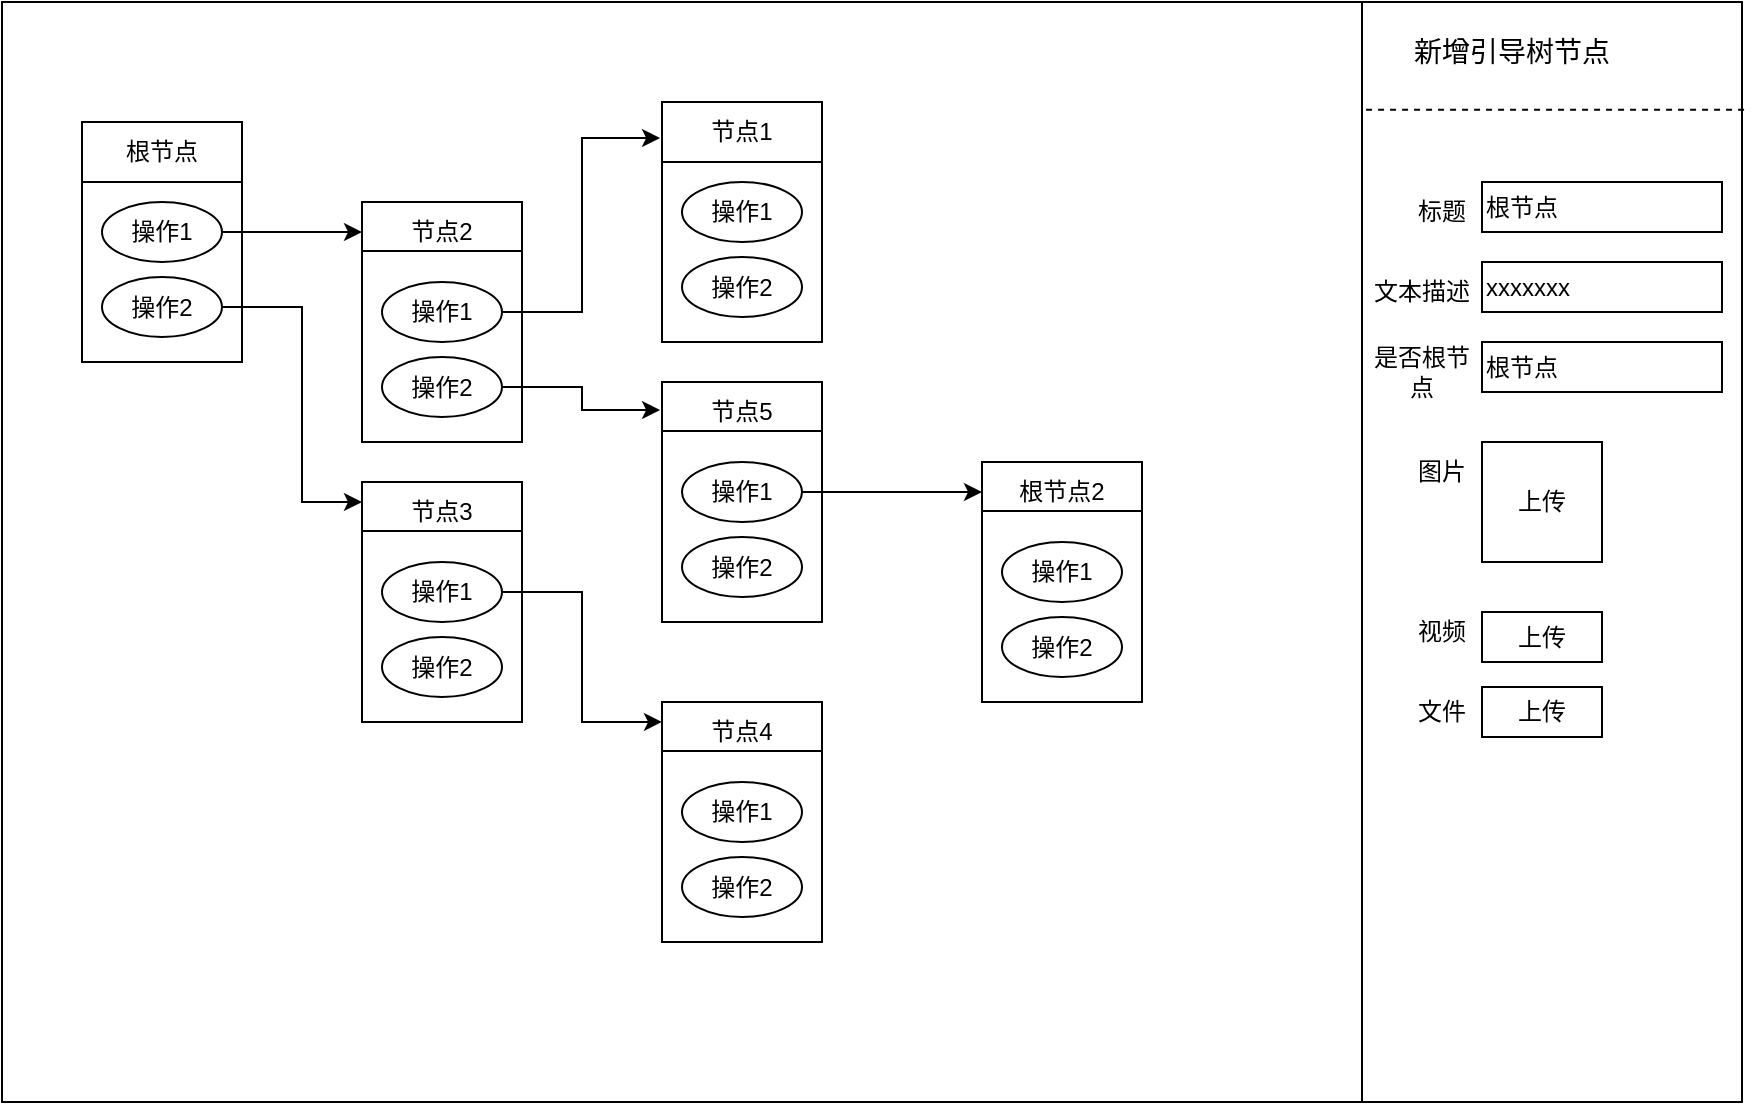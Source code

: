 <mxfile version="20.4.0" type="github"><diagram id="ltZaFYKNWxx-_zTZXcd2" name="第 1 页"><mxGraphModel dx="1422" dy="754" grid="1" gridSize="10" guides="1" tooltips="1" connect="1" arrows="1" fold="1" page="1" pageScale="1" pageWidth="827" pageHeight="1169" math="0" shadow="0"><root><mxCell id="0"/><mxCell id="1" parent="0"/><mxCell id="1L7n8RDa65ZMf8J-9hku-1" value="" style="rounded=0;whiteSpace=wrap;html=1;" vertex="1" parent="1"><mxGeometry x="30" y="140" width="680" height="550" as="geometry"/></mxCell><mxCell id="1L7n8RDa65ZMf8J-9hku-2" value="" style="rounded=0;whiteSpace=wrap;html=1;" vertex="1" parent="1"><mxGeometry x="710" y="140" width="190" height="550" as="geometry"/></mxCell><mxCell id="1L7n8RDa65ZMf8J-9hku-4" value="标题" style="text;html=1;strokeColor=none;fillColor=none;align=center;verticalAlign=middle;whiteSpace=wrap;rounded=0;" vertex="1" parent="1"><mxGeometry x="720" y="230" width="60" height="30" as="geometry"/></mxCell><mxCell id="1L7n8RDa65ZMf8J-9hku-6" value="根节点" style="rounded=0;whiteSpace=wrap;html=1;align=left;" vertex="1" parent="1"><mxGeometry x="770" y="230" width="120" height="25" as="geometry"/></mxCell><mxCell id="1L7n8RDa65ZMf8J-9hku-7" value="xxxxxxx" style="rounded=0;whiteSpace=wrap;html=1;align=left;" vertex="1" parent="1"><mxGeometry x="770" y="270" width="120" height="25" as="geometry"/></mxCell><mxCell id="1L7n8RDa65ZMf8J-9hku-8" value="文本描述" style="text;html=1;strokeColor=none;fillColor=none;align=center;verticalAlign=middle;whiteSpace=wrap;rounded=0;" vertex="1" parent="1"><mxGeometry x="710" y="270" width="60" height="30" as="geometry"/></mxCell><mxCell id="1L7n8RDa65ZMf8J-9hku-45" value="" style="group" vertex="1" connectable="0" parent="1"><mxGeometry x="360" y="190" width="80" height="120" as="geometry"/></mxCell><mxCell id="1L7n8RDa65ZMf8J-9hku-39" value="" style="rounded=0;whiteSpace=wrap;html=1;" vertex="1" parent="1L7n8RDa65ZMf8J-9hku-45"><mxGeometry width="80" height="120" as="geometry"/></mxCell><mxCell id="1L7n8RDa65ZMf8J-9hku-40" value="节点1" style="text;html=1;strokeColor=none;fillColor=none;align=center;verticalAlign=middle;whiteSpace=wrap;rounded=0;" vertex="1" parent="1L7n8RDa65ZMf8J-9hku-45"><mxGeometry x="10" width="60" height="30" as="geometry"/></mxCell><mxCell id="1L7n8RDa65ZMf8J-9hku-41" value="操作1" style="ellipse;whiteSpace=wrap;html=1;" vertex="1" parent="1L7n8RDa65ZMf8J-9hku-45"><mxGeometry x="10" y="40" width="60" height="30" as="geometry"/></mxCell><mxCell id="1L7n8RDa65ZMf8J-9hku-42" value="操作2" style="ellipse;whiteSpace=wrap;html=1;" vertex="1" parent="1L7n8RDa65ZMf8J-9hku-45"><mxGeometry x="10" y="77.5" width="60" height="30" as="geometry"/></mxCell><mxCell id="1L7n8RDa65ZMf8J-9hku-43" value="" style="endArrow=none;html=1;rounded=0;entryX=1;entryY=0.25;entryDx=0;entryDy=0;exitX=0;exitY=0.25;exitDx=0;exitDy=0;" edge="1" parent="1L7n8RDa65ZMf8J-9hku-45" source="1L7n8RDa65ZMf8J-9hku-39" target="1L7n8RDa65ZMf8J-9hku-39"><mxGeometry width="50" height="50" relative="1" as="geometry"><mxPoint x="10" y="225" as="sourcePoint"/><mxPoint x="60" y="175" as="targetPoint"/></mxGeometry></mxCell><mxCell id="1L7n8RDa65ZMf8J-9hku-47" value="" style="group" vertex="1" connectable="0" parent="1"><mxGeometry x="210" y="240" width="80" height="120" as="geometry"/></mxCell><mxCell id="1L7n8RDa65ZMf8J-9hku-35" value="" style="rounded=0;whiteSpace=wrap;html=1;" vertex="1" parent="1L7n8RDa65ZMf8J-9hku-47"><mxGeometry width="80" height="120" as="geometry"/></mxCell><mxCell id="1L7n8RDa65ZMf8J-9hku-36" value="节点2" style="text;html=1;strokeColor=none;fillColor=none;align=center;verticalAlign=middle;whiteSpace=wrap;rounded=0;" vertex="1" parent="1L7n8RDa65ZMf8J-9hku-47"><mxGeometry x="10" width="60" height="30" as="geometry"/></mxCell><mxCell id="1L7n8RDa65ZMf8J-9hku-37" value="操作1" style="ellipse;whiteSpace=wrap;html=1;" vertex="1" parent="1L7n8RDa65ZMf8J-9hku-47"><mxGeometry x="10" y="40" width="60" height="30" as="geometry"/></mxCell><mxCell id="1L7n8RDa65ZMf8J-9hku-38" value="操作2" style="ellipse;whiteSpace=wrap;html=1;" vertex="1" parent="1L7n8RDa65ZMf8J-9hku-47"><mxGeometry x="10" y="77.5" width="60" height="30" as="geometry"/></mxCell><mxCell id="1L7n8RDa65ZMf8J-9hku-46" value="" style="endArrow=none;html=1;rounded=0;entryX=1;entryY=0.25;entryDx=0;entryDy=0;exitX=0;exitY=0.25;exitDx=0;exitDy=0;" edge="1" parent="1L7n8RDa65ZMf8J-9hku-47"><mxGeometry width="50" height="50" relative="1" as="geometry"><mxPoint y="24.5" as="sourcePoint"/><mxPoint x="80" y="24.5" as="targetPoint"/></mxGeometry></mxCell><mxCell id="1L7n8RDa65ZMf8J-9hku-49" value="" style="group" vertex="1" connectable="0" parent="1"><mxGeometry x="70" y="200" width="80" height="120" as="geometry"/></mxCell><mxCell id="1L7n8RDa65ZMf8J-9hku-5" value="" style="rounded=0;whiteSpace=wrap;html=1;" vertex="1" parent="1L7n8RDa65ZMf8J-9hku-49"><mxGeometry width="80" height="120" as="geometry"/></mxCell><mxCell id="1L7n8RDa65ZMf8J-9hku-48" value="" style="group" vertex="1" connectable="0" parent="1L7n8RDa65ZMf8J-9hku-49"><mxGeometry x="10" width="60" height="107.5" as="geometry"/></mxCell><mxCell id="1L7n8RDa65ZMf8J-9hku-10" value="根节点" style="text;html=1;strokeColor=none;fillColor=none;align=center;verticalAlign=middle;whiteSpace=wrap;rounded=0;" vertex="1" parent="1L7n8RDa65ZMf8J-9hku-48"><mxGeometry width="60" height="30" as="geometry"/></mxCell><mxCell id="1L7n8RDa65ZMf8J-9hku-12" value="操作1" style="ellipse;whiteSpace=wrap;html=1;" vertex="1" parent="1L7n8RDa65ZMf8J-9hku-48"><mxGeometry y="40" width="60" height="30" as="geometry"/></mxCell><mxCell id="1L7n8RDa65ZMf8J-9hku-15" value="操作2" style="ellipse;whiteSpace=wrap;html=1;" vertex="1" parent="1L7n8RDa65ZMf8J-9hku-48"><mxGeometry y="77.5" width="60" height="30" as="geometry"/></mxCell><mxCell id="1L7n8RDa65ZMf8J-9hku-9" value="" style="endArrow=none;html=1;rounded=0;exitX=0;exitY=0.25;exitDx=0;exitDy=0;entryX=1;entryY=0.25;entryDx=0;entryDy=0;" edge="1" parent="1L7n8RDa65ZMf8J-9hku-49" source="1L7n8RDa65ZMf8J-9hku-5" target="1L7n8RDa65ZMf8J-9hku-5"><mxGeometry width="50" height="50" relative="1" as="geometry"><mxPoint x="390" y="410" as="sourcePoint"/><mxPoint x="440" y="360" as="targetPoint"/><Array as="points"/></mxGeometry></mxCell><mxCell id="1L7n8RDa65ZMf8J-9hku-50" value="" style="group" vertex="1" connectable="0" parent="1"><mxGeometry x="210" y="380" width="80" height="120" as="geometry"/></mxCell><mxCell id="1L7n8RDa65ZMf8J-9hku-51" value="" style="rounded=0;whiteSpace=wrap;html=1;" vertex="1" parent="1L7n8RDa65ZMf8J-9hku-50"><mxGeometry width="80" height="120" as="geometry"/></mxCell><mxCell id="1L7n8RDa65ZMf8J-9hku-52" value="节点3" style="text;html=1;strokeColor=none;fillColor=none;align=center;verticalAlign=middle;whiteSpace=wrap;rounded=0;" vertex="1" parent="1L7n8RDa65ZMf8J-9hku-50"><mxGeometry x="10" width="60" height="30" as="geometry"/></mxCell><mxCell id="1L7n8RDa65ZMf8J-9hku-53" value="操作1" style="ellipse;whiteSpace=wrap;html=1;" vertex="1" parent="1L7n8RDa65ZMf8J-9hku-50"><mxGeometry x="10" y="40" width="60" height="30" as="geometry"/></mxCell><mxCell id="1L7n8RDa65ZMf8J-9hku-54" value="操作2" style="ellipse;whiteSpace=wrap;html=1;" vertex="1" parent="1L7n8RDa65ZMf8J-9hku-50"><mxGeometry x="10" y="77.5" width="60" height="30" as="geometry"/></mxCell><mxCell id="1L7n8RDa65ZMf8J-9hku-55" value="" style="endArrow=none;html=1;rounded=0;entryX=1;entryY=0.25;entryDx=0;entryDy=0;exitX=0;exitY=0.25;exitDx=0;exitDy=0;" edge="1" parent="1L7n8RDa65ZMf8J-9hku-50"><mxGeometry width="50" height="50" relative="1" as="geometry"><mxPoint y="24.5" as="sourcePoint"/><mxPoint x="80" y="24.5" as="targetPoint"/></mxGeometry></mxCell><mxCell id="1L7n8RDa65ZMf8J-9hku-56" value="" style="group" vertex="1" connectable="0" parent="1"><mxGeometry x="360" y="490" width="80" height="120" as="geometry"/></mxCell><mxCell id="1L7n8RDa65ZMf8J-9hku-57" value="" style="rounded=0;whiteSpace=wrap;html=1;" vertex="1" parent="1L7n8RDa65ZMf8J-9hku-56"><mxGeometry width="80" height="120" as="geometry"/></mxCell><mxCell id="1L7n8RDa65ZMf8J-9hku-58" value="节点4" style="text;html=1;strokeColor=none;fillColor=none;align=center;verticalAlign=middle;whiteSpace=wrap;rounded=0;" vertex="1" parent="1L7n8RDa65ZMf8J-9hku-56"><mxGeometry x="10" width="60" height="30" as="geometry"/></mxCell><mxCell id="1L7n8RDa65ZMf8J-9hku-59" value="操作1" style="ellipse;whiteSpace=wrap;html=1;" vertex="1" parent="1L7n8RDa65ZMf8J-9hku-56"><mxGeometry x="10" y="40" width="60" height="30" as="geometry"/></mxCell><mxCell id="1L7n8RDa65ZMf8J-9hku-60" value="操作2" style="ellipse;whiteSpace=wrap;html=1;" vertex="1" parent="1L7n8RDa65ZMf8J-9hku-56"><mxGeometry x="10" y="77.5" width="60" height="30" as="geometry"/></mxCell><mxCell id="1L7n8RDa65ZMf8J-9hku-61" value="" style="endArrow=none;html=1;rounded=0;entryX=1;entryY=0.25;entryDx=0;entryDy=0;exitX=0;exitY=0.25;exitDx=0;exitDy=0;" edge="1" parent="1L7n8RDa65ZMf8J-9hku-56"><mxGeometry width="50" height="50" relative="1" as="geometry"><mxPoint y="24.5" as="sourcePoint"/><mxPoint x="80" y="24.5" as="targetPoint"/></mxGeometry></mxCell><mxCell id="1L7n8RDa65ZMf8J-9hku-62" value="" style="group" vertex="1" connectable="0" parent="1"><mxGeometry x="360" y="330" width="80" height="120" as="geometry"/></mxCell><mxCell id="1L7n8RDa65ZMf8J-9hku-63" value="" style="rounded=0;whiteSpace=wrap;html=1;" vertex="1" parent="1L7n8RDa65ZMf8J-9hku-62"><mxGeometry width="80" height="120" as="geometry"/></mxCell><mxCell id="1L7n8RDa65ZMf8J-9hku-64" value="节点5" style="text;html=1;strokeColor=none;fillColor=none;align=center;verticalAlign=middle;whiteSpace=wrap;rounded=0;" vertex="1" parent="1L7n8RDa65ZMf8J-9hku-62"><mxGeometry x="10" width="60" height="30" as="geometry"/></mxCell><mxCell id="1L7n8RDa65ZMf8J-9hku-65" value="操作1" style="ellipse;whiteSpace=wrap;html=1;" vertex="1" parent="1L7n8RDa65ZMf8J-9hku-62"><mxGeometry x="10" y="40" width="60" height="30" as="geometry"/></mxCell><mxCell id="1L7n8RDa65ZMf8J-9hku-66" value="操作2" style="ellipse;whiteSpace=wrap;html=1;" vertex="1" parent="1L7n8RDa65ZMf8J-9hku-62"><mxGeometry x="10" y="77.5" width="60" height="30" as="geometry"/></mxCell><mxCell id="1L7n8RDa65ZMf8J-9hku-67" value="" style="endArrow=none;html=1;rounded=0;entryX=1;entryY=0.25;entryDx=0;entryDy=0;exitX=0;exitY=0.25;exitDx=0;exitDy=0;" edge="1" parent="1L7n8RDa65ZMf8J-9hku-62"><mxGeometry width="50" height="50" relative="1" as="geometry"><mxPoint y="24.5" as="sourcePoint"/><mxPoint x="80" y="24.5" as="targetPoint"/></mxGeometry></mxCell><mxCell id="1L7n8RDa65ZMf8J-9hku-69" style="edgeStyle=orthogonalEdgeStyle;rounded=0;orthogonalLoop=1;jettySize=auto;html=1;exitX=1;exitY=0.5;exitDx=0;exitDy=0;" edge="1" parent="1" source="1L7n8RDa65ZMf8J-9hku-12"><mxGeometry relative="1" as="geometry"><mxPoint x="210" y="255" as="targetPoint"/></mxGeometry></mxCell><mxCell id="1L7n8RDa65ZMf8J-9hku-70" style="edgeStyle=orthogonalEdgeStyle;rounded=0;orthogonalLoop=1;jettySize=auto;html=1;exitX=1;exitY=0.5;exitDx=0;exitDy=0;" edge="1" parent="1" source="1L7n8RDa65ZMf8J-9hku-15"><mxGeometry relative="1" as="geometry"><mxPoint x="210" y="390" as="targetPoint"/><Array as="points"><mxPoint x="180" y="293"/><mxPoint x="180" y="390"/><mxPoint x="210" y="390"/></Array></mxGeometry></mxCell><mxCell id="1L7n8RDa65ZMf8J-9hku-71" style="edgeStyle=orthogonalEdgeStyle;rounded=0;orthogonalLoop=1;jettySize=auto;html=1;entryX=0;entryY=0.083;entryDx=0;entryDy=0;entryPerimeter=0;" edge="1" parent="1" source="1L7n8RDa65ZMf8J-9hku-53" target="1L7n8RDa65ZMf8J-9hku-57"><mxGeometry relative="1" as="geometry"><mxPoint x="360" y="510" as="targetPoint"/><Array as="points"><mxPoint x="320" y="435"/><mxPoint x="320" y="500"/></Array></mxGeometry></mxCell><mxCell id="1L7n8RDa65ZMf8J-9hku-72" style="edgeStyle=orthogonalEdgeStyle;rounded=0;orthogonalLoop=1;jettySize=auto;html=1;entryX=-0.012;entryY=0.15;entryDx=0;entryDy=0;entryPerimeter=0;" edge="1" parent="1" source="1L7n8RDa65ZMf8J-9hku-37" target="1L7n8RDa65ZMf8J-9hku-39"><mxGeometry relative="1" as="geometry"/></mxCell><mxCell id="1L7n8RDa65ZMf8J-9hku-73" style="edgeStyle=orthogonalEdgeStyle;rounded=0;orthogonalLoop=1;jettySize=auto;html=1;exitX=1;exitY=0.5;exitDx=0;exitDy=0;entryX=-0.012;entryY=0.117;entryDx=0;entryDy=0;entryPerimeter=0;" edge="1" parent="1" source="1L7n8RDa65ZMf8J-9hku-38" target="1L7n8RDa65ZMf8J-9hku-63"><mxGeometry relative="1" as="geometry"/></mxCell><mxCell id="1L7n8RDa65ZMf8J-9hku-74" value="" style="group" vertex="1" connectable="0" parent="1"><mxGeometry x="520" y="370" width="80" height="120" as="geometry"/></mxCell><mxCell id="1L7n8RDa65ZMf8J-9hku-75" value="" style="rounded=0;whiteSpace=wrap;html=1;" vertex="1" parent="1L7n8RDa65ZMf8J-9hku-74"><mxGeometry width="80" height="120" as="geometry"/></mxCell><mxCell id="1L7n8RDa65ZMf8J-9hku-76" value="根节点2" style="text;html=1;strokeColor=none;fillColor=none;align=center;verticalAlign=middle;whiteSpace=wrap;rounded=0;" vertex="1" parent="1L7n8RDa65ZMf8J-9hku-74"><mxGeometry x="10" width="60" height="30" as="geometry"/></mxCell><mxCell id="1L7n8RDa65ZMf8J-9hku-77" value="操作1" style="ellipse;whiteSpace=wrap;html=1;" vertex="1" parent="1L7n8RDa65ZMf8J-9hku-74"><mxGeometry x="10" y="40" width="60" height="30" as="geometry"/></mxCell><mxCell id="1L7n8RDa65ZMf8J-9hku-78" value="操作2" style="ellipse;whiteSpace=wrap;html=1;" vertex="1" parent="1L7n8RDa65ZMf8J-9hku-74"><mxGeometry x="10" y="77.5" width="60" height="30" as="geometry"/></mxCell><mxCell id="1L7n8RDa65ZMf8J-9hku-79" value="" style="endArrow=none;html=1;rounded=0;entryX=1;entryY=0.25;entryDx=0;entryDy=0;exitX=0;exitY=0.25;exitDx=0;exitDy=0;" edge="1" parent="1L7n8RDa65ZMf8J-9hku-74"><mxGeometry width="50" height="50" relative="1" as="geometry"><mxPoint y="24.5" as="sourcePoint"/><mxPoint x="80" y="24.5" as="targetPoint"/></mxGeometry></mxCell><mxCell id="1L7n8RDa65ZMf8J-9hku-80" style="edgeStyle=orthogonalEdgeStyle;rounded=0;orthogonalLoop=1;jettySize=auto;html=1;entryX=0;entryY=0.125;entryDx=0;entryDy=0;entryPerimeter=0;" edge="1" parent="1" source="1L7n8RDa65ZMf8J-9hku-65" target="1L7n8RDa65ZMf8J-9hku-75"><mxGeometry relative="1" as="geometry"/></mxCell><mxCell id="1L7n8RDa65ZMf8J-9hku-81" value="是否根节点" style="text;html=1;strokeColor=none;fillColor=none;align=center;verticalAlign=middle;whiteSpace=wrap;rounded=0;" vertex="1" parent="1"><mxGeometry x="710" y="310" width="60" height="30" as="geometry"/></mxCell><mxCell id="1L7n8RDa65ZMf8J-9hku-82" value="根节点" style="rounded=0;whiteSpace=wrap;html=1;align=left;" vertex="1" parent="1"><mxGeometry x="770" y="310" width="120" height="25" as="geometry"/></mxCell><mxCell id="1L7n8RDa65ZMf8J-9hku-83" value="图片" style="text;html=1;strokeColor=none;fillColor=none;align=center;verticalAlign=middle;whiteSpace=wrap;rounded=0;" vertex="1" parent="1"><mxGeometry x="720" y="360" width="60" height="30" as="geometry"/></mxCell><mxCell id="1L7n8RDa65ZMf8J-9hku-84" value="上传" style="rounded=0;whiteSpace=wrap;html=1;" vertex="1" parent="1"><mxGeometry x="770" y="360" width="60" height="60" as="geometry"/></mxCell><mxCell id="1L7n8RDa65ZMf8J-9hku-85" value="视频" style="text;html=1;strokeColor=none;fillColor=none;align=center;verticalAlign=middle;whiteSpace=wrap;rounded=0;" vertex="1" parent="1"><mxGeometry x="720" y="440" width="60" height="30" as="geometry"/></mxCell><mxCell id="1L7n8RDa65ZMf8J-9hku-86" value="上传" style="rounded=0;whiteSpace=wrap;html=1;" vertex="1" parent="1"><mxGeometry x="770" y="445" width="60" height="25" as="geometry"/></mxCell><mxCell id="1L7n8RDa65ZMf8J-9hku-87" value="文件" style="text;html=1;strokeColor=none;fillColor=none;align=center;verticalAlign=middle;whiteSpace=wrap;rounded=0;" vertex="1" parent="1"><mxGeometry x="720" y="480" width="60" height="30" as="geometry"/></mxCell><mxCell id="1L7n8RDa65ZMf8J-9hku-88" value="上传" style="rounded=0;whiteSpace=wrap;html=1;" vertex="1" parent="1"><mxGeometry x="770" y="482.5" width="60" height="25" as="geometry"/></mxCell><mxCell id="1L7n8RDa65ZMf8J-9hku-89" value="" style="endArrow=none;dashed=1;html=1;rounded=0;entryX=1.016;entryY=0.098;entryDx=0;entryDy=0;entryPerimeter=0;exitX=1.003;exitY=0.098;exitDx=0;exitDy=0;exitPerimeter=0;" edge="1" parent="1" source="1L7n8RDa65ZMf8J-9hku-1" target="1L7n8RDa65ZMf8J-9hku-2"><mxGeometry width="50" height="50" relative="1" as="geometry"><mxPoint x="390" y="410" as="sourcePoint"/><mxPoint x="440" y="360" as="targetPoint"/></mxGeometry></mxCell><mxCell id="1L7n8RDa65ZMf8J-9hku-90" value="&lt;font style=&quot;font-size: 14px;&quot;&gt;新增引导树节点&lt;/font&gt;" style="text;html=1;strokeColor=none;fillColor=none;align=center;verticalAlign=middle;whiteSpace=wrap;rounded=0;" vertex="1" parent="1"><mxGeometry x="730" y="150" width="110" height="30" as="geometry"/></mxCell></root></mxGraphModel></diagram></mxfile>